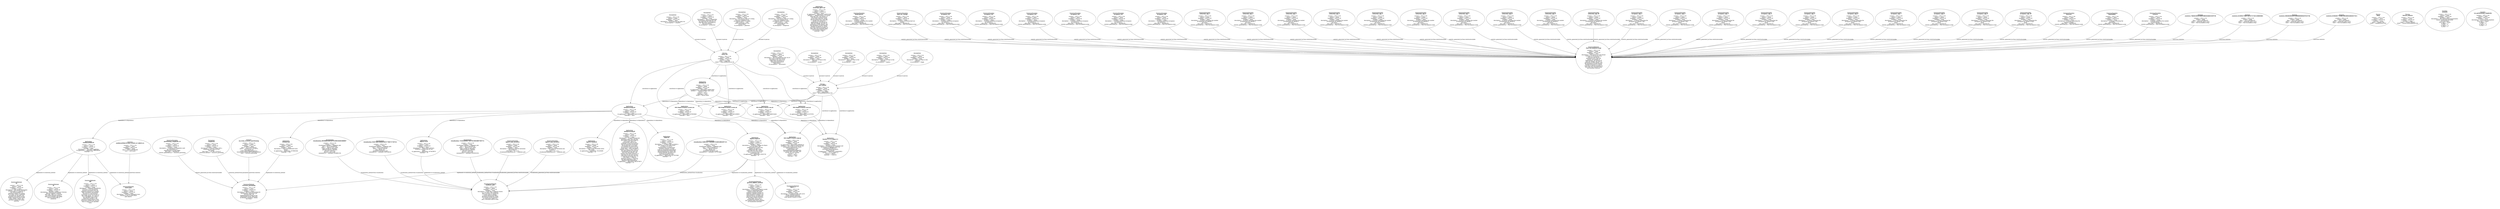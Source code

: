 digraph {
	margin=0 ratio=fill
	"Applications.application_3852470873" [label=<<U>Applications</U><BR/><B>postprocessing.R</B><BR/><BR/>created =  2022-11-04<BR/>creator =  doug<BR/>modified =  2022-11-04<BR/>modifier =  doug<BR/>description =   A small R script that<BR/>emaulates what Gary did with<BR/>the outputs from the model in<BR/>an R script. That is it<BR/>reconstructs what he did<BR/>originally in what we presume<BR/>was an interactive R session.<BR/>Essentially this scrpt takes<BR/>the combined results from the<BR/>model and: 1. Adds two empty<BR/>columns TSNE.1.X and TSNE.1.Y -<BR/>this were going to be used for<BR/>visualisation of the data, but<BR/>were late abaondoned. The<BR/>columns have been retained, so<BR/>that they do not mess up any<BR/>subsequent programs that use<BR/>the output. 2. Adds an<BR/>incentive column. 3. Removes<BR/>the high bankruptcy rates. 4.<BR/>Removes high expenditure.<BR/>id_application =  application_3852470873<BR/>language =  R>]
	"Applications.application_3450918915" [label=<<U>Applications</U><BR/><B>fearlus-1.1.5.2_spom-2.3</B><BR/><BR/>created =  2022-11-04<BR/>creator =  doug<BR/>modified =  2022-11-04<BR/>modifier =  doug<BR/>description =  Framework for Evaluation and<BR/>Assessment of Regional Land Use<BR/>Scenarios (FEARLUS) =<BR/>Stochastic Patch Occupancy<BR/>Model (SPOM)<BR/>id_application =  application_3450918915<BR/>version =  1.1.5.2_spom-2.3<BR/>licence =  GPLv3<BR/>language =  Unknown>]
	"Applications.application_2125378781" [label=<<U>Applications</U><BR/><B>SSS-StopC2-Cluster-run2.sh</B><BR/><BR/>created =  2022-11-04<BR/>creator =  doug<BR/>modified =  2022-11-04<BR/>modifier =  doug<BR/>id_application =  application_2125378781<BR/>language =  Bash>]
	"Applications.application_4117413268" [label=<<U>Applications</U><BR/><B>table4.R</B><BR/><BR/>created =  2022-11-04<BR/>creator =  doug<BR/>modified =  2022-11-04<BR/>modifier =  doug<BR/>description =   A small script to prodce a<BR/>text version of the table found<BR/>in Polhil et al (2013) -<BR/>Nonlinearities in biodiversity<BR/>incentive schemes: A study<BR/>using an integrated agent-based<BR/>and metacommunity model The<BR/>original diagram was done with<BR/>a mixture of R and Excel. I<BR/>have automated this part.<BR/>id_application =  application_4117413268<BR/>language =  R>]
	"Applications.application_35542745" [label=<<U>Applications</U><BR/><B>figure2-3part.R</B><BR/><BR/>created =  2022-11-04<BR/>creator =  doug<BR/>modified =  2022-11-04<BR/>modifier =  doug<BR/>description =   Produces 6 graphs for figure<BR/>3 for the paper. The<BR/>configurations to select this<BR/>graphs are kept in a<BR/>configuration file, unlike<BR/>other code this does not take<BR/>these scenarios from the<BR/>commmand line<BR/>id_application =  application_35542745<BR/>language =  R>]
	"Applications.application_648609270" [label=<<U>Applications</U><BR/><B>SSS-StopC2-Cluster-expt.pl</B><BR/><BR/>created =  2022-11-04<BR/>creator =  doug<BR/>modified =  2022-11-04<BR/>modifier =  doug<BR/>id_application =  application_648609270<BR/>purpose =  Perl script to create the SSS<BR/>preliminary experiments. These<BR/>are designed to cover<BR/>sinks/nosinks and<BR/>RewardActivity/RewardSpecies,<BR/>at various BETs and ASPs, and<BR/>for flat and var2 market.<BR/>version =  1.0<BR/>licence =  GPLv3<BR/>language =  Perl>]
	"Applications.application_2393015356" [label=<<U>Applications</U><BR/><B>analysege_gpLU2.pl</B><BR/><BR/>created =  2022-11-04<BR/>creator =  doug<BR/>modified =  2022-11-04<BR/>modifier =  doug<BR/>id_application =  application_2393015356<BR/>purpose =   Analysis script to # results<BR/>from SSS runs. The output is a<BR/>CSV format summary of the<BR/>results from each run, listing<BR/>the parameters first, then the<BR/>results: the number of<BR/>bankruptcies, the amount of<BR/>land use change, the year of<BR/>extinction of each species, and<BR/>the abundance of each species.<BR/>Number of species at a given<BR/>time step Level of occupancy at<BR/>each time step Shannon index<BR/>and evenness measure.<BR/>language =  Perl>]
	"Applications.application_3889266591" [label=<<U>Applications</U><BR/><B>nonlinearK4bsI.R</B><BR/><BR/>created =  2022-11-04<BR/>creator =  doug<BR/>modified =  2022-11-04<BR/>modifier =  doug<BR/>description =  This needs supplying<BR/>id_application =  application_3889266591<BR/>language =  R>]
	"Applications.application_1674429870" [label=<<U>Applications</U><BR/><B>figure2-3s.R</B><BR/><BR/>created =  2022-11-04<BR/>creator =  doug<BR/>modified =  2022-11-04<BR/>modifier =  doug<BR/>description =   Need some stuff here.<BR/>Produces a sunflow plot for the<BR/>paper<BR/>id_application =  application_1674429870<BR/>language =  R>]
	"Applications.application_3379063284" [label=<<U>Applications</U><BR/><B>treehist3.pl</B><BR/><BR/>created =  2022-11-04<BR/>creator =  doug<BR/>modified =  2022-11-04<BR/>modifier =  doug<BR/>description =  Some documentation here,<BR/>please.<BR/>id_application =  application_3379063284<BR/>language =  Perl>]
	"Applications.application_1060615845" [label=<<U>Applications</U><BR/><B>workflow.sh</B><BR/><BR/>created =  2022-11-04<BR/>creator =  doug<BR/>modified =  2022-11-04<BR/>modifier =  doug<BR/>id_application =  application_1060615845<BR/>purpose =  Overall workflow shell script<BR/>version =  1.0<BR/>licence =  GPLv3<BR/>language =  bash<BR/>model =  fearlus-spom>]
	"Applications.application_781459499" [label=<<U>Applications</U><BR/><B>figure2-3small.R</B><BR/><BR/>created =  2022-11-04<BR/>creator =  doug<BR/>modified =  2022-11-04<BR/>modifier =  doug<BR/>description =  Some words of wisdom about<BR/>this script.<BR/>id_application =  application_781459499<BR/>language =  R>]
	"Applications.application_1642152293" [label=<<U>Applications</U><BR/><B>postprocessing.sh</B><BR/><BR/>created =  2022-11-04<BR/>creator =  doug<BR/>modified =  2022-11-04<BR/>modifier =  doug<BR/>id_application =  application_1642152293<BR/>language =  Bash>]
	"Applications.application_3831436655" [label=<<U>Applications</U><BR/><B>SSS-StopC2-Cluster-create.sh</B><BR/><BR/>created =  2022-11-04<BR/>creator =  doug<BR/>modified =  2022-11-04<BR/>modifier =  doug<BR/>id_application =  application_3831436655<BR/>language =  Bash>]
	"Applications.application_2888254445" [label=<<U>Applications</U><BR/><B>SSS-StopC2-Cluster-run.sh</B><BR/><BR/>created =  2022-11-04<BR/>creator =  doug<BR/>modified =  2022-11-04<BR/>modifier =  doug<BR/>id_application =  application_2888254445<BR/>language =  Bash>]
	"Applications.application_1879050848" [label=<<U>Applications</U><BR/><B>SSS-StopC2-Cluster-create2.sh</B><BR/><BR/>created =  2022-11-04<BR/>creator =  doug<BR/>modified =  2022-11-04<BR/>modifier =  doug<BR/>id_application =  application_1879050848<BR/>language =  Bash>]
	"StatisticalMethods.aic" [label=<<U>StatisticalMethods</U><BR/><B>aic</B><BR/><BR/>created =  2022-11-04<BR/>creator =  doug<BR/>modified =  2022-11-04<BR/>modifier =  doug<BR/>description =  The Akaike information<BR/>criterion (AIC) is a measure of<BR/>the relative quality of<BR/>statistical models for a given<BR/>set of data. Given a collection<BR/>of models for the data, AIC<BR/>estimates the quality of each<BR/>model, relative to each of the<BR/>other models. Hence, AIC<BR/>provides a means for model<BR/>selection.>]
	"StatisticalMethods.bi" [label=<<U>StatisticalMethods</U><BR/><B>bi</B><BR/><BR/>created =  2022-11-04<BR/>creator =  doug<BR/>modified =  2022-11-04<BR/>modifier =  doug<BR/>description =  Bayesian Information Criterion<BR/>(BIC) or Schwarz criterion<BR/>(also SBC, SBIC) is a criterion<BR/>for model selection among a<BR/>finite set of models; the model<BR/>with the lowest BIC is<BR/>preferred.>]
	"StatisticalMethods.edf" [label=<<U>StatisticalMethods</U><BR/><B>edf</B><BR/><BR/>created =  2022-11-04<BR/>creator =  doug<BR/>modified =  2022-11-04<BR/>modifier =  doug<BR/>description =  Empirical Distribution<BR/>Function is the distribution<BR/>function associated with the<BR/>empirical measure of a sample.<BR/>This cumulative distribution<BR/>function is a step function<BR/>that jumps up by 1/n at each of<BR/>the n data points. Its value at<BR/>any specified value of the<BR/>measured variable is the<BR/>fraction of observations of the<BR/>measured variable that are less<BR/>than or equal to the specified<BR/>value.>]
	"StatisticalMethods.anova.gam" [label=<<U>StatisticalMethods</U><BR/><B>anova.gam</B><BR/><BR/>created =  2022-11-04<BR/>creator =  doug<BR/>modified =  2022-11-04<BR/>modifier =  doug<BR/>description =  Performs hypothesis tests<BR/>relating to one or more fitted<BR/>gam objects.>]
	"StatisticalMethods.recursive_partioning" [label=<<U>StatisticalMethods</U><BR/><B>recursive_partioning</B><BR/><BR/>created =  2022-11-04<BR/>creator =  doug<BR/>modified =  2022-11-04<BR/>modifier =  doug<BR/>description =  Recursive partitioning for<BR/>classification, regression and<BR/>survival trees. An<BR/>implementation of most of the<BR/>functionality of the 1984 book<BR/>by Breiman, Friedman, Olshen<BR/>and Stone.>]
	"StatisticalMethods.Post-run-analysis-script" [label=<<U>StatisticalMethods</U><BR/><B>Post-run-analysis-script</B><BR/><BR/>created =  2022-11-04<BR/>creator =  doug<BR/>modified =  2022-11-04<BR/>modifier =  doug<BR/>description =  The output is a CSV format<BR/>summary of the results from<BR/>each run, listing the<BR/>parameters first, then the<BR/>results: the number of<BR/>bankruptcies, the amount of<BR/>land use change, the year of<BR/>extinction of each species, and<BR/>the abundance of each species.<BR/>Number of species at a given<BR/>time step Level of occupancy at<BR/>each time step Shannon index<BR/>and evenness measure.>]
	"VisualisationMethods.sunflower_plot" [label=<<U>VisualisationMethods</U><BR/><B>sunflower_plot</B><BR/><BR/>created =  2022-11-04<BR/>creator =  doug<BR/>modified =  2022-11-04<BR/>modifier =  doug<BR/>description =  Looks like a sunflower drawn<BR/>in a 2D space. The sunflower<BR/>plots are used as variants of<BR/>scatter plots to display<BR/>bivariate distribution. When<BR/>the density of data increases<BR/>in a particular region of a<BR/>plot, it becomes hard to read.>]
	"VisualisationMethods.general_additive_method" [label=<<U>VisualisationMethods</U><BR/><B>general_additive_method</B><BR/><BR/>created =  2022-11-04<BR/>creator =  doug<BR/>modified =  2022-11-04<BR/>modifier =  doug<BR/>description =  A generalized additive model<BR/>(GAM) is a generalized linear<BR/>model in which the linear<BR/>predictor depends linearly on<BR/>unknown smooth functions of<BR/>some predictor variables, and<BR/>interest focuses on inference<BR/>about these smooth functions.<BR/>Note Bene: this is not a<BR/>visualisation method, but I<BR/>just wanted some more examples<BR/>of visualisation methods.>]
	"VisualisationMethods.figure_3" [label=<<U>VisualisationMethods</U><BR/><B>figure_3</B><BR/><BR/>created =  2022-11-04<BR/>creator =  doug<BR/>modified =  2022-11-04<BR/>modifier =  doug<BR/>description =  A sunflower plot with curve<BR/>fitting, plotting incentive<BR/>(x-axis) against landscape<BR/>scale species richness (y-axis)>]
	"StatisticalVariables.bankruptcies" [label=<<U>StatisticalVariables</U><BR/><B>bankruptcies</B><BR/><BR/>created =  2022-11-04<BR/>creator =  doug<BR/>modified =  2022-11-04<BR/>modifier =  doug<BR/>description =  A column containing the number<BR/>of bankruptcies.<BR/>data_type =  \mathbb{R}<BR/>statistic_generated_by =  Post-run-analysis-script>]
	"StatisticalVariables.land_use_change" [label=<<U>StatisticalVariables</U><BR/><B>land_use_change</B><BR/><BR/>created =  2022-11-04<BR/>creator =  doug<BR/>modified =  2022-11-04<BR/>modifier =  doug<BR/>description =  A column containing land use<BR/>change.<BR/>data_type =  \mathbb{R}<BR/>statistic_generated_by =  Post-run-analysis-script>]
	"StatisticalVariables.occupancy_lu1" [label=<<U>StatisticalVariables</U><BR/><B>occupancy_lu1</B><BR/><BR/>created =  2022-11-04<BR/>creator =  doug<BR/>modified =  2022-11-04<BR/>modifier =  doug<BR/>description =  A column containing occupancy<BR/>for landuse 1.<BR/>data_type =  \mathbb{R}<BR/>statistic_generated_by =  Post-run-analysis-script>]
	"StatisticalVariables.occupancy_lu2" [label=<<U>StatisticalVariables</U><BR/><B>occupancy_lu2</B><BR/><BR/>created =  2022-11-04<BR/>creator =  doug<BR/>modified =  2022-11-04<BR/>modifier =  doug<BR/>description =  A column containing occupancy<BR/>for landuse 3.<BR/>data_type =  \mathbb{R}<BR/>statistic_generated_by =  Post-run-analysis-script>]
	"StatisticalVariables.occupancy_lu3" [label=<<U>StatisticalVariables</U><BR/><B>occupancy_lu3</B><BR/><BR/>created =  2022-11-04<BR/>creator =  doug<BR/>modified =  2022-11-04<BR/>modifier =  doug<BR/>description =  A column containing occupancy<BR/>for landuse 3.<BR/>data_type =  \mathbb{R}<BR/>statistic_generated_by =  Post-run-analysis-script>]
	"StatisticalVariables.occupancy_lu4" [label=<<U>StatisticalVariables</U><BR/><B>occupancy_lu4</B><BR/><BR/>created =  2022-11-04<BR/>creator =  doug<BR/>modified =  2022-11-04<BR/>modifier =  doug<BR/>description =  A column containing occupancy<BR/>for landuse 4.<BR/>data_type =  \mathbb{R}<BR/>statistic_generated_by =  Post-run-analysis-script>]
	"StatisticalVariables.occupancy_lu5" [label=<<U>StatisticalVariables</U><BR/><B>occupancy_lu5</B><BR/><BR/>created =  2022-11-04<BR/>creator =  doug<BR/>modified =  2022-11-04<BR/>modifier =  doug<BR/>description =  A column containing occupancy<BR/>for landuse 5.<BR/>data_type =  \mathbb{R}<BR/>statistic_generated_by =  Post-run-analysis-script>]
	"StatisticalVariables.occupancy_lu6" [label=<<U>StatisticalVariables</U><BR/><B>occupancy_lu6</B><BR/><BR/>created =  2022-11-04<BR/>creator =  doug<BR/>modified =  2022-11-04<BR/>modifier =  doug<BR/>description =  A column containing occupancy<BR/>for landuse 6.<BR/>data_type =  \mathbb{R}<BR/>statistic_generated_by =  Post-run-analysis-script>]
	"StatisticalVariables.extinction_spp_1" [label=<<U>StatisticalVariables</U><BR/><B>extinction_spp_1</B><BR/><BR/>created =  2022-11-04<BR/>creator =  doug<BR/>modified =  2022-11-04<BR/>modifier =  doug<BR/>description =  A column containing the number<BR/>of extinctions for species 1<BR/>per patch.<BR/>data_type =  \mathbb{R}<BR/>statistic_generated_by =  Post-run-analysis-script>]
	"StatisticalVariables.extinction_spp_2" [label=<<U>StatisticalVariables</U><BR/><B>extinction_spp_2</B><BR/><BR/>created =  2022-11-04<BR/>creator =  doug<BR/>modified =  2022-11-04<BR/>modifier =  doug<BR/>description =  A column containing the number<BR/>of extinctions for species 2<BR/>per patch.<BR/>data_type =  \mathbb{R}<BR/>statistic_generated_by =  Post-run-analysis-script>]
	"StatisticalVariables.extinction_spp_3" [label=<<U>StatisticalVariables</U><BR/><B>extinction_spp_3</B><BR/><BR/>created =  2022-11-04<BR/>creator =  doug<BR/>modified =  2022-11-04<BR/>modifier =  doug<BR/>description =  A column containing the number<BR/>of extinctions for species 3<BR/>per patch.<BR/>data_type =  \mathbb{R}<BR/>statistic_generated_by =  Post-run-analysis-script>]
	"StatisticalVariables.extinction_spp_4" [label=<<U>StatisticalVariables</U><BR/><B>extinction_spp_4</B><BR/><BR/>created =  2022-11-04<BR/>creator =  doug<BR/>modified =  2022-11-04<BR/>modifier =  doug<BR/>description =  A column containing the number<BR/>of extinctions for species 4<BR/>per patch.<BR/>data_type =  \mathbb{R}<BR/>statistic_generated_by =  Post-run-analysis-script>]
	"StatisticalVariables.extinction_spp_5" [label=<<U>StatisticalVariables</U><BR/><B>extinction_spp_5</B><BR/><BR/>created =  2022-11-04<BR/>creator =  doug<BR/>modified =  2022-11-04<BR/>modifier =  doug<BR/>description =  A column containing the number<BR/>of extinctions for species 5<BR/>per patch.<BR/>data_type =  \mathbb{R}<BR/>statistic_generated_by =  Post-run-analysis-script>]
	"StatisticalVariables.extinction_spp_6" [label=<<U>StatisticalVariables</U><BR/><B>extinction_spp_6</B><BR/><BR/>created =  2022-11-04<BR/>creator =  doug<BR/>modified =  2022-11-04<BR/>modifier =  doug<BR/>description =  A column containing the number<BR/>of extinctions for species 6<BR/>per patch.<BR/>data_type =  \mathbb{R}<BR/>statistic_generated_by =  Post-run-analysis-script>]
	"StatisticalVariables.extinction_spp_7" [label=<<U>StatisticalVariables</U><BR/><B>extinction_spp_7</B><BR/><BR/>created =  2022-11-04<BR/>creator =  doug<BR/>modified =  2022-11-04<BR/>modifier =  doug<BR/>description =  A column containing the number<BR/>of extinctions for species 7<BR/>per patch.<BR/>data_type =  \mathbb{R}<BR/>statistic_generated_by =  Post-run-analysis-script>]
	"StatisticalVariables.extinction_spp_8" [label=<<U>StatisticalVariables</U><BR/><B>extinction_spp_8</B><BR/><BR/>created =  2022-11-04<BR/>creator =  doug<BR/>modified =  2022-11-04<BR/>modifier =  doug<BR/>description =  A column containing the number<BR/>of extinctions for species 8<BR/>per patch.<BR/>data_type =  \mathbb{R}<BR/>statistic_generated_by =  Post-run-analysis-script>]
	"StatisticalVariables.extinction_spp_9" [label=<<U>StatisticalVariables</U><BR/><B>extinction_spp_9</B><BR/><BR/>created =  2022-11-04<BR/>creator =  doug<BR/>modified =  2022-11-04<BR/>modifier =  doug<BR/>description =  A column containing the number<BR/>of extinctions for species 9<BR/>per patch.<BR/>data_type =  \mathbb{R}<BR/>statistic_generated_by =  Post-run-analysis-script>]
	"StatisticalVariables.extinction_spp_10" [label=<<U>StatisticalVariables</U><BR/><B>extinction_spp_10</B><BR/><BR/>created =  2022-11-04<BR/>creator =  doug<BR/>modified =  2022-11-04<BR/>modifier =  doug<BR/>description =  A column containing the number<BR/>of extinctions for species 10<BR/>per patch.<BR/>data_type =  \mathbb{R}<BR/>statistic_generated_by =  Post-run-analysis-script>]
	"StatisticalVariables.occupancy_spp_1" [label=<<U>StatisticalVariables</U><BR/><B>occupancy_spp_1</B><BR/><BR/>created =  2022-11-04<BR/>creator =  doug<BR/>modified =  2022-11-04<BR/>modifier =  doug<BR/>description =  A column containing the<BR/>occupancy for species 1 per<BR/>patch.<BR/>data_type =  \mathbb{R}<BR/>statistic_generated_by =  Post-run-analysis-script>]
	"StatisticalVariables.occupancy_spp_2" [label=<<U>StatisticalVariables</U><BR/><B>occupancy_spp_2</B><BR/><BR/>created =  2022-11-04<BR/>creator =  doug<BR/>modified =  2022-11-04<BR/>modifier =  doug<BR/>description =  A column containing the<BR/>occupancy for species 2 per<BR/>patch.<BR/>data_type =  \mathbb{R}<BR/>statistic_generated_by =  Post-run-analysis-script>]
	"StatisticalVariables.occupancy_spp_3" [label=<<U>StatisticalVariables</U><BR/><B>occupancy_spp_3</B><BR/><BR/>created =  2022-11-04<BR/>creator =  doug<BR/>modified =  2022-11-04<BR/>modifier =  doug<BR/>description =  A column containing the<BR/>occupancy for species 3 per<BR/>patch.<BR/>data_type =  \mathbb{R}<BR/>statistic_generated_by =  Post-run-analysis-script>]
	"StatisticalVariables.occupancy_spp_4" [label=<<U>StatisticalVariables</U><BR/><B>occupancy_spp_4</B><BR/><BR/>created =  2022-11-04<BR/>creator =  doug<BR/>modified =  2022-11-04<BR/>modifier =  doug<BR/>description =  A column containing the<BR/>occupancy for species 4 per<BR/>patch.<BR/>data_type =  \mathbb{R}<BR/>statistic_generated_by =  Post-run-analysis-script>]
	"StatisticalVariables.occupancy_spp_5" [label=<<U>StatisticalVariables</U><BR/><B>occupancy_spp_5</B><BR/><BR/>created =  2022-11-04<BR/>creator =  doug<BR/>modified =  2022-11-04<BR/>modifier =  doug<BR/>description =  A column containing the<BR/>occupancy for species 5 per<BR/>patch.<BR/>data_type =  \mathbb{R}<BR/>statistic_generated_by =  Post-run-analysis-script>]
	"StatisticalVariables.occupancy_spp_6" [label=<<U>StatisticalVariables</U><BR/><B>occupancy_spp_6</B><BR/><BR/>created =  2022-11-04<BR/>creator =  doug<BR/>modified =  2022-11-04<BR/>modifier =  doug<BR/>description =  A column containing the<BR/>occupancy for species 6 per<BR/>patch.<BR/>data_type =  \mathbb{R}<BR/>statistic_generated_by =  Post-run-analysis-script>]
	"StatisticalVariables.occupancy_spp_7" [label=<<U>StatisticalVariables</U><BR/><B>occupancy_spp_7</B><BR/><BR/>created =  2022-11-04<BR/>creator =  doug<BR/>modified =  2022-11-04<BR/>modifier =  doug<BR/>description =  A column containing the<BR/>occupancy for species 7 per<BR/>patch.<BR/>data_type =  \mathbb{R}<BR/>statistic_generated_by =  Post-run-analysis-script>]
	"StatisticalVariables.occupancy_spp_8" [label=<<U>StatisticalVariables</U><BR/><B>occupancy_spp_8</B><BR/><BR/>created =  2022-11-04<BR/>creator =  doug<BR/>modified =  2022-11-04<BR/>modifier =  doug<BR/>description =  A column containing the<BR/>occupancy for species 8 per<BR/>patch.<BR/>data_type =  \mathbb{R}<BR/>statistic_generated_by =  Post-run-analysis-script>]
	"StatisticalVariables.occupancy_spp_9" [label=<<U>StatisticalVariables</U><BR/><B>occupancy_spp_9</B><BR/><BR/>created =  2022-11-04<BR/>creator =  doug<BR/>modified =  2022-11-04<BR/>modifier =  doug<BR/>description =  A column containing the<BR/>occupancy for species 9 per<BR/>patch.<BR/>data_type =  \mathbb{R}<BR/>statistic_generated_by =  Post-run-analysis-script>]
	"StatisticalVariables.occupancy_spp_10" [label=<<U>StatisticalVariables</U><BR/><B>occupancy_spp_10</B><BR/><BR/>created =  2022-11-04<BR/>creator =  doug<BR/>modified =  2022-11-04<BR/>modifier =  doug<BR/>description =  A column containing the<BR/>occupancy for species 10 per<BR/>patch.<BR/>data_type =  \mathbb{R}<BR/>statistic_generated_by =  Post-run-analysis-script>]
	"StatisticalVariables.Shannon" [label=<<U>StatisticalVariables</U><BR/><B>Shannon</B><BR/><BR/>created =  2022-11-04<BR/>creator =  doug<BR/>modified =  2022-11-04<BR/>modifier =  doug<BR/>description =  A column containing the<BR/>Shannon number.<BR/>data_type =  \mathbb{R}<BR/>statistic_generated_by =  Post-run-analysis-script>]
	"StatisticalVariables.Equitability" [label=<<U>StatisticalVariables</U><BR/><B>Equitability</B><BR/><BR/>created =  2022-11-04<BR/>creator =  doug<BR/>modified =  2022-11-04<BR/>modifier =  doug<BR/>description =  A column containing the<BR/>equitabilty.<BR/>data_type =  \mathbb{R}<BR/>statistic_generated_by =  Post-run-analysis-script>]
	"StatisticalVariables.richness" [label=<<U>StatisticalVariables</U><BR/><B>richness</B><BR/><BR/>created =  2022-11-04<BR/>creator =  doug<BR/>modified =  2022-11-04<BR/>modifier =  doug<BR/>description =  A column containing the number<BR/>of bankruptcies.<BR/>data_type =  \mathbb{R}<BR/>statistic_generated_by =  Post-run-analysis-script>]
	"StatisticalVariables.figure3_min_incentive" [label=<<U>StatisticalVariables</U><BR/><B>figure3_min_incentive</B><BR/><BR/>created =  2022-11-04<BR/>creator =  doug<BR/>modified =  2022-11-04<BR/>modifier =  doug<BR/>description =  Minimum value for horizontal<BR/>axis in figure 3<BR/>data_type =  \Z_{ e 0}<BR/>visualisation_generated_by =  sunflower_plot>]
	"StatisticalVariables.figure3_max_incentive" [label=<<U>StatisticalVariables</U><BR/><B>figure3_max_incentive</B><BR/><BR/>created =  2022-11-04<BR/>creator =  doug<BR/>modified =  2022-11-04<BR/>modifier =  doug<BR/>description =  Max value for horizontal axis<BR/>in figure 3<BR/>data_type =  \Z_{ e 0}<BR/>visualisation_generated_by =  sunflower_plot>]
	"StatisticalVariables.partitioning_complexity_id" [label=<<U>StatisticalVariables</U><BR/><B>partitioning_complexity_id</B><BR/><BR/>created =  2022-11-04<BR/>creator =  doug<BR/>modified =  2022-11-04<BR/>modifier =  doug<BR/>description =  A measure of complexity used<BR/>as a threshold in a<BR/>classification to prune nodes.<BR/>data_type =  \mathbb{R}<BR/>statistic_generated_by =  recursive_partioning>]
	"Parameters.complexity" [label=<<U>Parameters</U><BR/><B>complexity</B><BR/><BR/>created =  2022-11-04<BR/>creator =  doug<BR/>modified =  2022-11-04<BR/>modifier =  doug<BR/>description =  Prune all nodes with a<BR/>complexity less than cp from<BR/>the output.<BR/>data_type =  x \in \Re: x \in [0,1]<BR/>statistical_method =  recursive_partioning>]
	"Visualisations.visualisation.52883561754848667424852804307115" [label=<<U>Visualisations</U><BR/><B>visualisation.52883561754848667424852804307115</B><BR/><BR/>created =  2022-11-04<BR/>creator =  doug<BR/>visualisation_method =  sunflower_plot<BR/>date =  20221104T095757<BR/>query =  figure2-3part.R<BR/>final_results.csv<BR/>cfg/figure3.cfg figure3.pdf<BR/>contained_in =  container_1317679464>]
	"Visualisations.visualisation_69599865449549791490336401686067" [label=<<U>Visualisations</U><BR/><B>visualisation_69599865449549791490336401686067</B><BR/><BR/>created =  2022-11-04<BR/>creator =  doug<BR/>visualisation_method =  sunflower_plot<BR/>date =  20221104T095842<BR/>query =  "figure2-3s.R -splits<BR/>final_results.csv Richness<BR/>A/F/25/5 A/F/25/1 A/F/30/5<BR/>O/F/25/5 CA/F/25/5<BR/>figure4.a_and_b.pdf"<BR/>contained_in =  container_4244861534>]
	"Visualisations.visualisation.19267980136668336557700575750722" [label=<<U>Visualisations</U><BR/><B>visualisation.19267980136668336557700575750722</B><BR/><BR/>created =  2022-11-04<BR/>creator =  doug<BR/>visualisation_method =  sunflower_plot<BR/>date =  20221104T185423<BR/>query =  figure2-3part.R<BR/>final_results.csv<BR/>cfg/figure3.cfg figure3.pdf<BR/>contained_in =  container_2431206102>]
	"Visualisations.visualisation_75162460983738376519810807505711" [label=<<U>Visualisations</U><BR/><B>visualisation_75162460983738376519810807505711</B><BR/><BR/>created =  2022-11-04<BR/>creator =  doug<BR/>visualisation_method =  sunflower_plot<BR/>date =  20221104T185516<BR/>query =  "figure2-3s.R -splits<BR/>final_results.csv Richness<BR/>A/F/25/5 A/F/25/1 A/F/30/5<BR/>O/F/25/5 CA/F/25/5<BR/>figure4.a_and_b.pdf"<BR/>contained_in =  container_4250501024>]
	"Persons.doug" [label=<<U>Persons</U><BR/><B>doug</B><BR/><BR/>created =  2022-11-04<BR/>creator =  doug<BR/>modified =  2022-11-04<BR/>modifier =  doug<BR/>name =  Douglas Salt<BR/>email =  doug@asterix.local>]
	"Persons.gary_polhill" [label=<<U>Persons</U><BR/><B>gary_polhill</B><BR/><BR/>created =  2022-11-04<BR/>creator =  doug<BR/>modified =  2022-11-04<BR/>modifier =  doug<BR/>name =  Gary Polhill<BR/>email =  gary.polhill@hutton.ac.uk>]
	"Persons.doug_salt" [label=<<U>Persons</U><BR/><B>doug_salt</B><BR/><BR/>created =  2022-11-04<BR/>creator =  doug<BR/>modified =  2022-11-04<BR/>modifier =  doug<BR/>name =  Doug Salt<BR/>email =  doug.salt@hutton.ac.uk>]
	"Persons.lorenzo_milazzo" [label=<<U>Persons</U><BR/><B>lorenzo_milazzo</B><BR/><BR/>created =  2022-11-04<BR/>creator =  doug<BR/>modified =  2022-11-04<BR/>modifier =  doug<BR/>name =  Lorenzo Milazzo<BR/>email =  lorenzo.milazzo@gmail.com>]
	"Statistics.statistics.76046320503380910802646843439758" [label=<<U>Statistics</U><BR/><B>statistics.76046320503380910802646843439758</B><BR/><BR/>created =  2022-11-04<BR/>creator =  doug<BR/>date =  20221104T095703<BR/>query =  analysege_gpLU2.pl 8<BR/>used =  Post-run-analysis-script>]
	"Statistics.statistics.62399417068748552727261220683683" [label=<<U>Statistics</U><BR/><B>statistics.62399417068748552727261220683683</B><BR/><BR/>created =  2022-11-04<BR/>creator =  doug<BR/>date =  20221104T095703<BR/>query =  analysege_gpLU2.pl 9<BR/>used =  Post-run-analysis-script>]
	"Statistics.statistics.98560209448785809006909287653746" [label=<<U>Statistics</U><BR/><B>statistics.98560209448785809006909287653746</B><BR/><BR/>created =  2022-11-04<BR/>creator =  doug<BR/>date =  20221104T185332<BR/>query =  analysege_gpLU2.pl 8<BR/>used =  Post-run-analysis-script>]
	"Statistics.statistics.01964017703801496308564602017613" [label=<<U>Statistics</U><BR/><B>statistics.01964017703801496308564602017613</B><BR/><BR/>created =  2022-11-04<BR/>creator =  doug<BR/>date =  20221104T185332<BR/>query =  analysege_gpLU2.pl 9<BR/>used =  Post-run-analysis-script>]
	"Statistics.nonlinearK4bsI.R final_results.csv table4.csv" [label=<<U>Statistics</U><BR/><B>nonlinearK4bsI.R final_results.csv table4.csv</B><BR/><BR/>created =  2022-11-04<BR/>creator =  doug<BR/>modified =  2022-11-04<BR/>modifier =  doug<BR/>date =  20221104T185448<BR/>used =  anova.gam>]
	"Statistics.sos_from_recursive_partitioning" [label=<<U>Statistics</U><BR/><B>sos_from_recursive_partitioning</B><BR/><BR/>created =  2022-11-04<BR/>creator =  doug<BR/>modified =  2022-11-04<BR/>modifier =  doug<BR/>date =  20221104T185533<BR/>query =  treehist3.pl -cp 0.0075<BR/>final_results.csv<BR/>LOBEC.rpart3Xfr.pdf Richness<BR/>Government,Market,BET,ASP,Expenditure<BR/>used =  recursive_partioning>]
	"Assumptions.complete" [label=<<U>Assumptions</U><BR/><BR/>created =  2022-11-04<BR/>creator =  doug<BR/>modified =  2022-11-04<BR/>modifier =  doug<BR/>description =  Everyting else has been run<BR/>id_assumption =  complete>]
	"Assumptions.production" [label=<<U>Assumptions</U><BR/><BR/>created =  2022-11-04<BR/>creator =  doug<BR/>modified =  2022-11-04<BR/>modifier =  doug<BR/>description =  This is a production<BR/>environment otherwise this will<BR/>not work and you will have to<BR/>copy files from somewhere to<BR/>fooll the process.<BR/>id_assumption =  production>]
	"Assumptions.generous" [label=<<U>Assumptions</U><BR/><BR/>created =  2022-11-04<BR/>creator =  doug<BR/>modified =  2022-11-04<BR/>modifier =  doug<BR/>description =  Gary knows what he is doing.<BR/>This is an example of an<BR/>assumption, which you might<BR/>want to fill in.... ...and<BR/>could conceivably go over<BR/>several lines.<BR/>id_assumption =  generous>]
	"Assumptions.bugless" [label=<<U>Assumptions</U><BR/><BR/>created =  2022-11-04<BR/>creator =  doug<BR/>modified =  2022-11-04<BR/>modifier =  doug<BR/>description =  There are no bugs in this<BR/>software.<BR/>id_assumption =  bugless>]
	"Assumptions.buggy" [label=<<U>Assumptions</U><BR/><BR/>created =  2022-11-04<BR/>creator =  doug<BR/>modified =  2022-11-04<BR/>modifier =  doug<BR/>description =  There are bugs in this<BR/>software.<BR/>id_assumption =  buggy>]
	"Assumptions.governance" [label=<<U>Assumptions</U><BR/><BR/>created =  2022-11-04<BR/>creator =  doug<BR/>modified =  2022-11-04<BR/>modifier =  doug<BR/>description =  The assumption for this run of<BR/>the script is that the reward<BR/>governance has more of an<BR/>effect than clustering in<BR/>changing behaviour of<BR/>land-owners.<BR/>id_assumption =  governance>]
	"Assumptions.dangerous" [label=<<U>Assumptions</U><BR/><BR/>created =  2022-11-04<BR/>creator =  doug<BR/>modified =  2022-11-04<BR/>modifier =  doug<BR/>description =  Gary knows what he is doing.<BR/>This is an example of an<BR/>assumption, which you might<BR/>want to fill in.... ...and<BR/>could conceivably go over<BR/>several lines.<BR/>id_assumption =  dangerous>]
	"Assumptions.insane" [label=<<U>Assumptions</U><BR/><BR/>created =  2022-11-04<BR/>creator =  doug<BR/>modified =  2022-11-04<BR/>modifier =  doug<BR/>description =  There are no bugs in this<BR/>software.<BR/>id_assumption =  insane>]
	"Assumptions.likely" [label=<<U>Assumptions</U><BR/><BR/>created =  2022-11-04<BR/>creator =  doug<BR/>modified =  2022-11-04<BR/>modifier =  doug<BR/>description =  There are bugs in this<BR/>software.<BR/>id_assumption =  likely>]
	"Variables.scenario" [label=<<U>Variables</U><BR/><B>scenario</B><BR/><BR/>created =  2022-11-04<BR/>creator =  doug<BR/>modified =  2022-11-04<BR/>modifier =  doug<BR/>description =  The combination of government,<BR/>market, break-even threshold<BR/>and aspiration<BR/>data_type =  String<BR/>is_agent =  0<BR/>is_link =  0<BR/>is_space =  0<BR/>is_time =  0>]
	"Variables.var_partitioining_complexity" [label=<<U>Variables</U><BR/><B>var_partitioining_complexity</B><BR/><BR/>created =  2022-11-04<BR/>creator =  doug<BR/>modified =  2022-11-04<BR/>modifier =  doug<BR/>description =  A measure of complexity<BR/>data_type =  Integer<BR/>is_agent =  0<BR/>is_link =  0<BR/>is_space =  0<BR/>is_time =  0>]
	"Applications.application_1642152293" -> "Applications.application_3852470873" [label="dependency-to-dependency"]
	"Persons.gary_polhill" -> "Applications.application_3450918915" [label="contributor-to-application"]
	"Applications.application_2888254445" -> "Applications.application_3450918915" [label="dependency-to-dependency"]
	"Applications.application_2125378781" -> "Applications.application_3450918915" [label="dependency-to-dependency"]
	"Persons.gary_polhill" -> "Applications.application_2125378781" [label="contributor-to-application"]
	"Persons.doug_salt" -> "Applications.application_2125378781" [label="contributor-to-application"]
	"Applications.application_1060615845" -> "Applications.application_2125378781" [label="dependency-to-dependency"]
	"Applications.application_1642152293" -> "Applications.application_4117413268" [label="dependency-to-dependency"]
	"Applications.application_1642152293" -> "Applications.application_35542745" [label="dependency-to-dependency"]
	"Persons.gary_polhill" -> "Applications.application_648609270" [label="contributor-to-application"]
	"Applications.application_1879050848" -> "Applications.application_648609270" [label="dependency-to-dependency"]
	"Applications.application_3831436655" -> "Applications.application_648609270" [label="dependency-to-dependency"]
	"Applications.application_1642152293" -> "Applications.application_3889266591" [label="dependency-to-dependency"]
	"Applications.application_1642152293" -> "Applications.application_1674429870" [label="dependency-to-dependency"]
	"Applications.application_1642152293" -> "Applications.application_3379063284" [label="dependency-to-dependency"]
	"Persons.doug_salt" -> "Applications.application_1060615845" [label="contributor-to-application"]
	"Applications.application_1642152293" -> "Applications.application_781459499" [label="dependency-to-dependency"]
	"Persons.doug_salt" -> "Applications.application_1642152293" [label="contributor-to-application"]
	"Applications.application_1060615845" -> "Applications.application_1642152293" [label="dependency-to-dependency"]
	"Persons.gary_polhill" -> "Applications.application_3831436655" [label="contributor-to-application"]
	"Persons.doug_salt" -> "Applications.application_3831436655" [label="contributor-to-application"]
	"Applications.application_1060615845" -> "Applications.application_3831436655" [label="dependency-to-dependency"]
	"Persons.gary_polhill" -> "Applications.application_2888254445" [label="contributor-to-application"]
	"Persons.doug_salt" -> "Applications.application_2888254445" [label="contributor-to-application"]
	"Applications.application_1060615845" -> "Applications.application_2888254445" [label="dependency-to-dependency"]
	"Persons.gary_polhill" -> "Applications.application_1879050848" [label="contributor-to-application"]
	"Persons.doug_salt" -> "Applications.application_1879050848" [label="contributor-to-application"]
	"Applications.application_1060615845" -> "Applications.application_1879050848" [label="dependency-to-dependency"]
	"Applications.application_3889266591" -> "StatisticalMethods.aic" [label="implements-to-statistical_method"]
	"Applications.application_3889266591" -> "StatisticalMethods.bi" [label="implements-to-statistical_method"]
	"Applications.application_3889266591" -> "StatisticalMethods.edf" [label="implements-to-statistical_method"]
	"Applications.application_3889266591" -> "StatisticalMethods.anova.gam" [label="implements-to-statistical_method"]
	"Statistics.nonlinearK4bsI.R final_results.csv table4.csv" -> "StatisticalMethods.anova.gam" [label="used-from-statistics"]
	"StatisticalVariables.partitioning_complexity_id" -> "StatisticalMethods.recursive_partioning" [label="statistic_generated_by-from-statisticalvariable"]
	"Applications.application_35542745" -> "StatisticalMethods.recursive_partioning" [label="implements-to-statistical_method"]
	"Applications.application_3379063284" -> "StatisticalMethods.recursive_partioning" [label="implements-to-statistical_method"]
	"Parameters.complexity" -> "StatisticalMethods.recursive_partioning" [label="statistical_method-from-parameter"]
	"Statistics.sos_from_recursive_partitioning" -> "StatisticalMethods.recursive_partioning" [label="used-from-statistics"]
	"StatisticalVariables.bankruptcies" -> "StatisticalMethods.Post-run-analysis-script" [label="statistic_generated_by-from-statisticalvariable"]
	"StatisticalVariables.land_use_change" -> "StatisticalMethods.Post-run-analysis-script" [label="statistic_generated_by-from-statisticalvariable"]
	"StatisticalVariables.occupancy_lu1" -> "StatisticalMethods.Post-run-analysis-script" [label="statistic_generated_by-from-statisticalvariable"]
	"StatisticalVariables.occupancy_lu2" -> "StatisticalMethods.Post-run-analysis-script" [label="statistic_generated_by-from-statisticalvariable"]
	"StatisticalVariables.occupancy_lu3" -> "StatisticalMethods.Post-run-analysis-script" [label="statistic_generated_by-from-statisticalvariable"]
	"StatisticalVariables.occupancy_lu4" -> "StatisticalMethods.Post-run-analysis-script" [label="statistic_generated_by-from-statisticalvariable"]
	"StatisticalVariables.occupancy_lu5" -> "StatisticalMethods.Post-run-analysis-script" [label="statistic_generated_by-from-statisticalvariable"]
	"StatisticalVariables.occupancy_lu6" -> "StatisticalMethods.Post-run-analysis-script" [label="statistic_generated_by-from-statisticalvariable"]
	"StatisticalVariables.extinction_spp_1" -> "StatisticalMethods.Post-run-analysis-script" [label="statistic_generated_by-from-statisticalvariable"]
	"StatisticalVariables.extinction_spp_2" -> "StatisticalMethods.Post-run-analysis-script" [label="statistic_generated_by-from-statisticalvariable"]
	"StatisticalVariables.extinction_spp_3" -> "StatisticalMethods.Post-run-analysis-script" [label="statistic_generated_by-from-statisticalvariable"]
	"StatisticalVariables.extinction_spp_4" -> "StatisticalMethods.Post-run-analysis-script" [label="statistic_generated_by-from-statisticalvariable"]
	"StatisticalVariables.extinction_spp_5" -> "StatisticalMethods.Post-run-analysis-script" [label="statistic_generated_by-from-statisticalvariable"]
	"StatisticalVariables.extinction_spp_6" -> "StatisticalMethods.Post-run-analysis-script" [label="statistic_generated_by-from-statisticalvariable"]
	"StatisticalVariables.extinction_spp_7" -> "StatisticalMethods.Post-run-analysis-script" [label="statistic_generated_by-from-statisticalvariable"]
	"StatisticalVariables.extinction_spp_8" -> "StatisticalMethods.Post-run-analysis-script" [label="statistic_generated_by-from-statisticalvariable"]
	"StatisticalVariables.extinction_spp_9" -> "StatisticalMethods.Post-run-analysis-script" [label="statistic_generated_by-from-statisticalvariable"]
	"StatisticalVariables.extinction_spp_10" -> "StatisticalMethods.Post-run-analysis-script" [label="statistic_generated_by-from-statisticalvariable"]
	"StatisticalVariables.occupancy_spp_1" -> "StatisticalMethods.Post-run-analysis-script" [label="statistic_generated_by-from-statisticalvariable"]
	"StatisticalVariables.occupancy_spp_2" -> "StatisticalMethods.Post-run-analysis-script" [label="statistic_generated_by-from-statisticalvariable"]
	"StatisticalVariables.occupancy_spp_3" -> "StatisticalMethods.Post-run-analysis-script" [label="statistic_generated_by-from-statisticalvariable"]
	"StatisticalVariables.occupancy_spp_4" -> "StatisticalMethods.Post-run-analysis-script" [label="statistic_generated_by-from-statisticalvariable"]
	"StatisticalVariables.occupancy_spp_5" -> "StatisticalMethods.Post-run-analysis-script" [label="statistic_generated_by-from-statisticalvariable"]
	"StatisticalVariables.occupancy_spp_6" -> "StatisticalMethods.Post-run-analysis-script" [label="statistic_generated_by-from-statisticalvariable"]
	"StatisticalVariables.occupancy_spp_7" -> "StatisticalMethods.Post-run-analysis-script" [label="statistic_generated_by-from-statisticalvariable"]
	"StatisticalVariables.occupancy_spp_8" -> "StatisticalMethods.Post-run-analysis-script" [label="statistic_generated_by-from-statisticalvariable"]
	"StatisticalVariables.occupancy_spp_9" -> "StatisticalMethods.Post-run-analysis-script" [label="statistic_generated_by-from-statisticalvariable"]
	"StatisticalVariables.occupancy_spp_10" -> "StatisticalMethods.Post-run-analysis-script" [label="statistic_generated_by-from-statisticalvariable"]
	"StatisticalVariables.Shannon" -> "StatisticalMethods.Post-run-analysis-script" [label="statistic_generated_by-from-statisticalvariable"]
	"StatisticalVariables.Equitability" -> "StatisticalMethods.Post-run-analysis-script" [label="statistic_generated_by-from-statisticalvariable"]
	"StatisticalVariables.richness" -> "StatisticalMethods.Post-run-analysis-script" [label="statistic_generated_by-from-statisticalvariable"]
	"Statistics.statistics.76046320503380910802646843439758" -> "StatisticalMethods.Post-run-analysis-script" [label="used-from-statistics"]
	"Statistics.statistics.62399417068748552727261220683683" -> "StatisticalMethods.Post-run-analysis-script" [label="used-from-statistics"]
	"Statistics.statistics.98560209448785809006909287653746" -> "StatisticalMethods.Post-run-analysis-script" [label="used-from-statistics"]
	"Statistics.statistics.01964017703801496308564602017613" -> "StatisticalMethods.Post-run-analysis-script" [label="used-from-statistics"]
	"StatisticalVariables.figure3_min_incentive" -> "VisualisationMethods.sunflower_plot" [label="visualisation_generated_by-from-statisticalvariable"]
	"StatisticalVariables.figure3_max_incentive" -> "VisualisationMethods.sunflower_plot" [label="visualisation_generated_by-from-statisticalvariable"]
	"Applications.application_35542745" -> "VisualisationMethods.sunflower_plot" [label="implements-to-visualisation_method"]
	"Applications.application_1674429870" -> "VisualisationMethods.sunflower_plot" [label="implements-to-visualisation_method"]
	"Visualisations.visualisation.52883561754848667424852804307115" -> "VisualisationMethods.sunflower_plot" [label="visualisation_method-from-visualisation"]
	"Visualisations.visualisation_69599865449549791490336401686067" -> "VisualisationMethods.sunflower_plot" [label="visualisation_method-from-visualisation"]
	"Visualisations.visualisation.19267980136668336557700575750722" -> "VisualisationMethods.sunflower_plot" [label="visualisation_method-from-visualisation"]
	"Visualisations.visualisation_75162460983738376519810807505711" -> "VisualisationMethods.sunflower_plot" [label="visualisation_method-from-visualisation"]
	"Applications.application_35542745" -> "VisualisationMethods.general_additive_method" [label="implements-to-visualisation_method"]
	"Applications.application_35542745" -> "VisualisationMethods.figure_3" [label="implements-to-visualisation_method"]
	"Assumptions.bugless" -> "Persons.gary_polhill" [label="assumes-to-person"]
	"Assumptions.buggy" -> "Persons.gary_polhill" [label="assumes-to-person"]
	"Assumptions.governance" -> "Persons.gary_polhill" [label="assumes-to-person"]
	"Assumptions.insane" -> "Persons.gary_polhill" [label="assumes-to-person"]
	"Assumptions.likely" -> "Persons.gary_polhill" [label="assumes-to-person"]
	"Assumptions.complete" -> "Persons.doug_salt" [label="assumes-to-person"]
	"Assumptions.production" -> "Persons.doug_salt" [label="assumes-to-person"]
	"Assumptions.generous" -> "Persons.doug_salt" [label="assumes-to-person"]
	"Assumptions.dangerous" -> "Persons.doug_salt" [label="assumes-to-person"]
}
